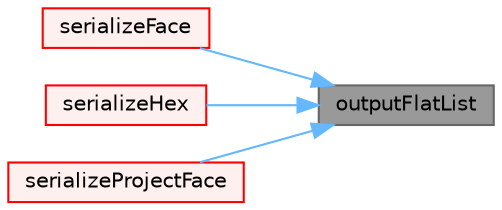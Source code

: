 digraph "outputFlatList"
{
 // LATEX_PDF_SIZE
  bgcolor="transparent";
  edge [fontname=Helvetica,fontsize=10,labelfontname=Helvetica,labelfontsize=10];
  node [fontname=Helvetica,fontsize=10,shape=box,height=0.2,width=0.4];
  rankdir="RL";
  Node1 [id="Node000001",label="outputFlatList",height=0.2,width=0.4,color="gray40", fillcolor="grey60", style="filled", fontcolor="black",tooltip=" "];
  Node1 -> Node2 [id="edge1_Node000001_Node000002",dir="back",color="steelblue1",style="solid",tooltip=" "];
  Node2 [id="Node000002",label="serializeFace",height=0.2,width=0.4,color="red", fillcolor="#FFF0F0", style="filled",URL="$namespaceFoam.html#a4de10599d7f7f42ca19871b6bff433bb",tooltip=" "];
  Node1 -> Node4 [id="edge2_Node000001_Node000004",dir="back",color="steelblue1",style="solid",tooltip=" "];
  Node4 [id="Node000004",label="serializeHex",height=0.2,width=0.4,color="red", fillcolor="#FFF0F0", style="filled",URL="$namespaceFoam.html#a6b311586ddc486f716a99705769c397b",tooltip=" "];
  Node1 -> Node5 [id="edge3_Node000001_Node000005",dir="back",color="steelblue1",style="solid",tooltip=" "];
  Node5 [id="Node000005",label="serializeProjectFace",height=0.2,width=0.4,color="red", fillcolor="#FFF0F0", style="filled",URL="$namespaceFoam.html#abc44e9b5349c85ceb413bd37906122c4",tooltip=" "];
}
